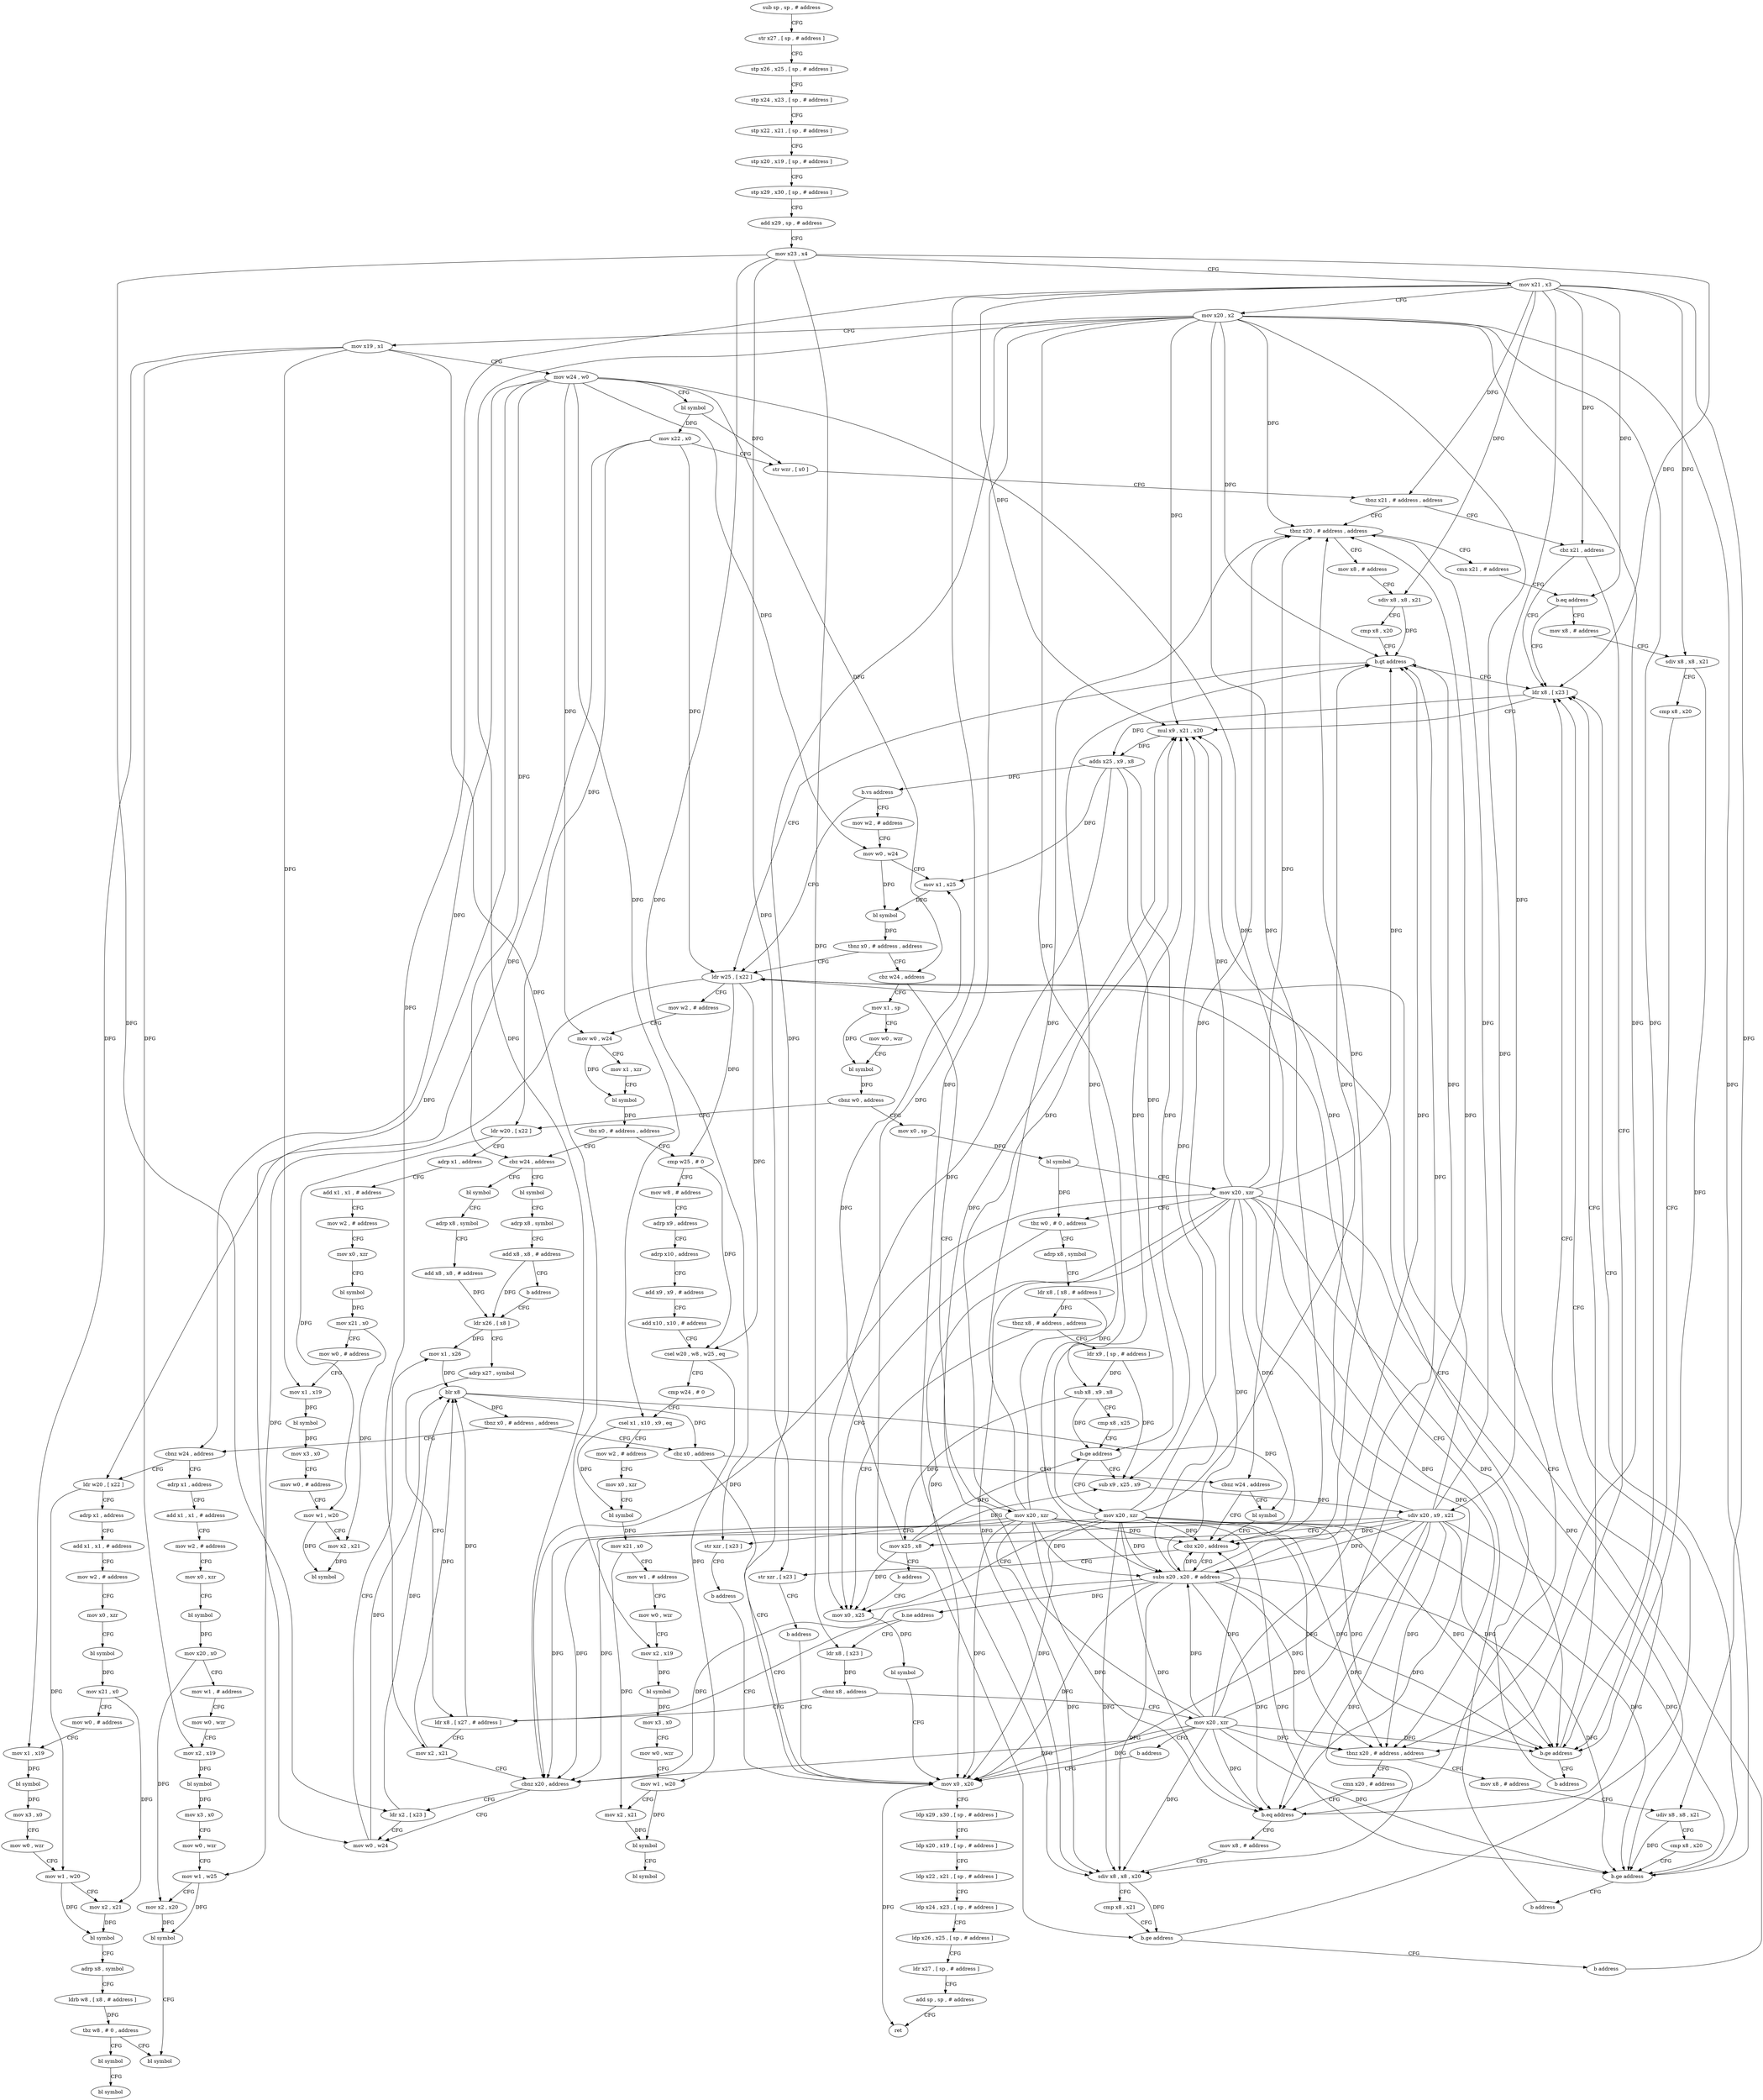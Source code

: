 digraph "func" {
"4213240" [label = "sub sp , sp , # address" ]
"4213244" [label = "str x27 , [ sp , # address ]" ]
"4213248" [label = "stp x26 , x25 , [ sp , # address ]" ]
"4213252" [label = "stp x24 , x23 , [ sp , # address ]" ]
"4213256" [label = "stp x22 , x21 , [ sp , # address ]" ]
"4213260" [label = "stp x20 , x19 , [ sp , # address ]" ]
"4213264" [label = "stp x29 , x30 , [ sp , # address ]" ]
"4213268" [label = "add x29 , sp , # address" ]
"4213272" [label = "mov x23 , x4" ]
"4213276" [label = "mov x21 , x3" ]
"4213280" [label = "mov x20 , x2" ]
"4213284" [label = "mov x19 , x1" ]
"4213288" [label = "mov w24 , w0" ]
"4213292" [label = "bl symbol" ]
"4213296" [label = "mov x22 , x0" ]
"4213300" [label = "str wzr , [ x0 ]" ]
"4213304" [label = "tbnz x21 , # address , address" ]
"4213336" [label = "tbnz x20 , # address , address" ]
"4213308" [label = "cbz x21 , address" ]
"4213396" [label = "mov x8 , # address" ]
"4213340" [label = "cmn x21 , # address" ]
"4213412" [label = "ldr x8 , [ x23 ]" ]
"4213312" [label = "tbnz x20 , # address , address" ]
"4213400" [label = "sdiv x8 , x8 , x21" ]
"4213404" [label = "cmp x8 , x20" ]
"4213408" [label = "b.gt address" ]
"4213464" [label = "ldr w25 , [ x22 ]" ]
"4213344" [label = "b.eq address" ]
"4213348" [label = "mov x8 , # address" ]
"4213416" [label = "mul x9 , x21 , x20" ]
"4213420" [label = "adds x25 , x9 , x8" ]
"4213424" [label = "b.vs address" ]
"4213428" [label = "mov w2 , # address" ]
"4213368" [label = "cmn x20 , # address" ]
"4213316" [label = "mov x8 , # address" ]
"4213468" [label = "mov w2 , # address" ]
"4213472" [label = "mov w0 , w24" ]
"4213476" [label = "mov x1 , xzr" ]
"4213480" [label = "bl symbol" ]
"4213484" [label = "tbz x0 , # address , address" ]
"4213880" [label = "cmp w25 , # 0" ]
"4213488" [label = "cbz w24 , address" ]
"4213352" [label = "sdiv x8 , x8 , x21" ]
"4213356" [label = "cmp x8 , x20" ]
"4213360" [label = "b.ge address" ]
"4213364" [label = "b address" ]
"4213432" [label = "mov w0 , w24" ]
"4213436" [label = "mov x1 , x25" ]
"4213440" [label = "bl symbol" ]
"4213444" [label = "tbnz x0 , # address , address" ]
"4213448" [label = "cbz w24 , address" ]
"4213372" [label = "b.eq address" ]
"4213376" [label = "mov x8 , # address" ]
"4213320" [label = "udiv x8 , x8 , x21" ]
"4213324" [label = "cmp x8 , x20" ]
"4213328" [label = "b.ge address" ]
"4213332" [label = "b address" ]
"4213884" [label = "mov w8 , # address" ]
"4213888" [label = "adrp x9 , address" ]
"4213892" [label = "adrp x10 , address" ]
"4213896" [label = "add x9 , x9 , # address" ]
"4213900" [label = "add x10 , x10 , # address" ]
"4213904" [label = "csel w20 , w8 , w25 , eq" ]
"4213908" [label = "cmp w24 , # 0" ]
"4213912" [label = "csel x1 , x10 , x9 , eq" ]
"4213916" [label = "mov w2 , # address" ]
"4213920" [label = "mov x0 , xzr" ]
"4213924" [label = "bl symbol" ]
"4213928" [label = "mov x21 , x0" ]
"4213932" [label = "mov w1 , # address" ]
"4213936" [label = "mov w0 , wzr" ]
"4213940" [label = "mov x2 , x19" ]
"4213944" [label = "bl symbol" ]
"4213948" [label = "mov x3 , x0" ]
"4213952" [label = "mov w0 , wzr" ]
"4213956" [label = "mov w1 , w20" ]
"4213960" [label = "mov x2 , x21" ]
"4213964" [label = "bl symbol" ]
"4213968" [label = "bl symbol" ]
"4213508" [label = "bl symbol" ]
"4213492" [label = "bl symbol" ]
"4213608" [label = "mov x1 , sp" ]
"4213452" [label = "mov x20 , xzr" ]
"4213380" [label = "sdiv x8 , x8 , x20" ]
"4213384" [label = "cmp x8 , x21" ]
"4213388" [label = "b.ge address" ]
"4213392" [label = "b address" ]
"4213512" [label = "adrp x8 , symbol" ]
"4213516" [label = "add x8 , x8 , # address" ]
"4213520" [label = "ldr x26 , [ x8 ]" ]
"4213496" [label = "adrp x8 , symbol" ]
"4213500" [label = "add x8 , x8 , # address" ]
"4213504" [label = "b address" ]
"4213612" [label = "mov w0 , wzr" ]
"4213616" [label = "bl symbol" ]
"4213620" [label = "cbnz w0 , address" ]
"4213972" [label = "ldr w20 , [ x22 ]" ]
"4213624" [label = "mov x0 , sp" ]
"4213456" [label = "str xzr , [ x23 ]" ]
"4213460" [label = "b address" ]
"4213696" [label = "mov x0 , x20" ]
"4213544" [label = "mov w0 , w24" ]
"4213548" [label = "mov x1 , x26" ]
"4213552" [label = "blr x8" ]
"4213556" [label = "tbnz x0 , # address , address" ]
"4213732" [label = "cbnz w24 , address" ]
"4213560" [label = "cbz x0 , address" ]
"4213540" [label = "ldr x2 , [ x23 ]" ]
"4213524" [label = "adrp x27 , symbol" ]
"4213528" [label = "ldr x8 , [ x27 , # address ]" ]
"4213976" [label = "adrp x1 , address" ]
"4213980" [label = "add x1 , x1 , # address" ]
"4213984" [label = "mov w2 , # address" ]
"4213988" [label = "mov x0 , xzr" ]
"4213992" [label = "bl symbol" ]
"4213996" [label = "mov x21 , x0" ]
"4214000" [label = "mov w0 , # address" ]
"4214004" [label = "mov x1 , x19" ]
"4214008" [label = "bl symbol" ]
"4214012" [label = "mov x3 , x0" ]
"4214016" [label = "mov w0 , # address" ]
"4214020" [label = "mov w1 , w20" ]
"4214024" [label = "mov x2 , x21" ]
"4214028" [label = "bl symbol" ]
"4213628" [label = "bl symbol" ]
"4213632" [label = "mov x20 , xzr" ]
"4213636" [label = "tbz w0 , # 0 , address" ]
"4213688" [label = "mov x0 , x25" ]
"4213640" [label = "adrp x8 , symbol" ]
"4213700" [label = "ldp x29 , x30 , [ sp , # address ]" ]
"4213704" [label = "ldp x20 , x19 , [ sp , # address ]" ]
"4213708" [label = "ldp x22 , x21 , [ sp , # address ]" ]
"4213712" [label = "ldp x24 , x23 , [ sp , # address ]" ]
"4213716" [label = "ldp x26 , x25 , [ sp , # address ]" ]
"4213720" [label = "ldr x27 , [ sp , # address ]" ]
"4213724" [label = "add sp , sp , # address" ]
"4213728" [label = "ret" ]
"4213816" [label = "adrp x1 , address" ]
"4213736" [label = "ldr w20 , [ x22 ]" ]
"4213564" [label = "cbnz w24 , address" ]
"4213692" [label = "bl symbol" ]
"4213644" [label = "ldr x8 , [ x8 , # address ]" ]
"4213648" [label = "tbnz x8 , # address , address" ]
"4213652" [label = "ldr x9 , [ sp , # address ]" ]
"4213820" [label = "add x1 , x1 , # address" ]
"4213824" [label = "mov w2 , # address" ]
"4213828" [label = "mov x0 , xzr" ]
"4213832" [label = "bl symbol" ]
"4213836" [label = "mov x20 , x0" ]
"4213840" [label = "mov w1 , # address" ]
"4213844" [label = "mov w0 , wzr" ]
"4213848" [label = "mov x2 , x19" ]
"4213852" [label = "bl symbol" ]
"4213856" [label = "mov x3 , x0" ]
"4213860" [label = "mov w0 , wzr" ]
"4213864" [label = "mov w1 , w25" ]
"4213868" [label = "mov x2 , x20" ]
"4213872" [label = "bl symbol" ]
"4213876" [label = "bl symbol" ]
"4213740" [label = "adrp x1 , address" ]
"4213744" [label = "add x1 , x1 , # address" ]
"4213748" [label = "mov w2 , # address" ]
"4213752" [label = "mov x0 , xzr" ]
"4213756" [label = "bl symbol" ]
"4213760" [label = "mov x21 , x0" ]
"4213764" [label = "mov w0 , # address" ]
"4213768" [label = "mov x1 , x19" ]
"4213772" [label = "bl symbol" ]
"4213776" [label = "mov x3 , x0" ]
"4213780" [label = "mov w0 , wzr" ]
"4213784" [label = "mov w1 , w20" ]
"4213788" [label = "mov x2 , x21" ]
"4213792" [label = "bl symbol" ]
"4213796" [label = "adrp x8 , symbol" ]
"4213800" [label = "ldrb w8 , [ x8 , # address ]" ]
"4213804" [label = "tbz w8 , # 0 , address" ]
"4213808" [label = "bl symbol" ]
"4213572" [label = "cbz x20 , address" ]
"4213568" [label = "bl symbol" ]
"4213656" [label = "sub x8 , x9 , x8" ]
"4213660" [label = "cmp x8 , x25" ]
"4213664" [label = "b.ge address" ]
"4213684" [label = "mov x20 , xzr" ]
"4213668" [label = "sub x9 , x25 , x9" ]
"4213812" [label = "bl symbol" ]
"4213600" [label = "str xzr , [ x23 ]" ]
"4213576" [label = "subs x20 , x20 , # address" ]
"4213672" [label = "sdiv x20 , x9 , x21" ]
"4213676" [label = "mov x25 , x8" ]
"4213680" [label = "b address" ]
"4213604" [label = "b address" ]
"4213580" [label = "b.ne address" ]
"4213584" [label = "ldr x8 , [ x23 ]" ]
"4213532" [label = "mov x2 , x21" ]
"4213536" [label = "cbnz x20 , address" ]
"4213588" [label = "cbnz x8 , address" ]
"4213592" [label = "mov x20 , xzr" ]
"4213596" [label = "b address" ]
"4213240" -> "4213244" [ label = "CFG" ]
"4213244" -> "4213248" [ label = "CFG" ]
"4213248" -> "4213252" [ label = "CFG" ]
"4213252" -> "4213256" [ label = "CFG" ]
"4213256" -> "4213260" [ label = "CFG" ]
"4213260" -> "4213264" [ label = "CFG" ]
"4213264" -> "4213268" [ label = "CFG" ]
"4213268" -> "4213272" [ label = "CFG" ]
"4213272" -> "4213276" [ label = "CFG" ]
"4213272" -> "4213412" [ label = "DFG" ]
"4213272" -> "4213456" [ label = "DFG" ]
"4213272" -> "4213540" [ label = "DFG" ]
"4213272" -> "4213600" [ label = "DFG" ]
"4213272" -> "4213584" [ label = "DFG" ]
"4213276" -> "4213280" [ label = "CFG" ]
"4213276" -> "4213304" [ label = "DFG" ]
"4213276" -> "4213308" [ label = "DFG" ]
"4213276" -> "4213400" [ label = "DFG" ]
"4213276" -> "4213344" [ label = "DFG" ]
"4213276" -> "4213416" [ label = "DFG" ]
"4213276" -> "4213352" [ label = "DFG" ]
"4213276" -> "4213320" [ label = "DFG" ]
"4213276" -> "4213388" [ label = "DFG" ]
"4213276" -> "4213532" [ label = "DFG" ]
"4213276" -> "4213672" [ label = "DFG" ]
"4213280" -> "4213284" [ label = "CFG" ]
"4213280" -> "4213336" [ label = "DFG" ]
"4213280" -> "4213408" [ label = "DFG" ]
"4213280" -> "4213416" [ label = "DFG" ]
"4213280" -> "4213312" [ label = "DFG" ]
"4213280" -> "4213360" [ label = "DFG" ]
"4213280" -> "4213372" [ label = "DFG" ]
"4213280" -> "4213328" [ label = "DFG" ]
"4213280" -> "4213380" [ label = "DFG" ]
"4213280" -> "4213696" [ label = "DFG" ]
"4213280" -> "4213536" [ label = "DFG" ]
"4213280" -> "4213572" [ label = "DFG" ]
"4213280" -> "4213576" [ label = "DFG" ]
"4213284" -> "4213288" [ label = "CFG" ]
"4213284" -> "4214004" [ label = "DFG" ]
"4213284" -> "4213940" [ label = "DFG" ]
"4213284" -> "4213848" [ label = "DFG" ]
"4213284" -> "4213768" [ label = "DFG" ]
"4213288" -> "4213292" [ label = "CFG" ]
"4213288" -> "4213472" [ label = "DFG" ]
"4213288" -> "4213432" [ label = "DFG" ]
"4213288" -> "4213488" [ label = "DFG" ]
"4213288" -> "4213448" [ label = "DFG" ]
"4213288" -> "4213912" [ label = "DFG" ]
"4213288" -> "4213544" [ label = "DFG" ]
"4213288" -> "4213732" [ label = "DFG" ]
"4213288" -> "4213564" [ label = "DFG" ]
"4213292" -> "4213296" [ label = "DFG" ]
"4213292" -> "4213300" [ label = "DFG" ]
"4213296" -> "4213300" [ label = "CFG" ]
"4213296" -> "4213464" [ label = "DFG" ]
"4213296" -> "4213972" [ label = "DFG" ]
"4213296" -> "4213736" [ label = "DFG" ]
"4213300" -> "4213304" [ label = "CFG" ]
"4213304" -> "4213336" [ label = "CFG" ]
"4213304" -> "4213308" [ label = "CFG" ]
"4213336" -> "4213396" [ label = "CFG" ]
"4213336" -> "4213340" [ label = "CFG" ]
"4213308" -> "4213412" [ label = "CFG" ]
"4213308" -> "4213312" [ label = "CFG" ]
"4213396" -> "4213400" [ label = "CFG" ]
"4213340" -> "4213344" [ label = "CFG" ]
"4213412" -> "4213416" [ label = "CFG" ]
"4213412" -> "4213420" [ label = "DFG" ]
"4213312" -> "4213368" [ label = "CFG" ]
"4213312" -> "4213316" [ label = "CFG" ]
"4213400" -> "4213404" [ label = "CFG" ]
"4213400" -> "4213408" [ label = "DFG" ]
"4213404" -> "4213408" [ label = "CFG" ]
"4213408" -> "4213464" [ label = "CFG" ]
"4213408" -> "4213412" [ label = "CFG" ]
"4213464" -> "4213468" [ label = "CFG" ]
"4213464" -> "4213880" [ label = "DFG" ]
"4213464" -> "4213904" [ label = "DFG" ]
"4213464" -> "4213864" [ label = "DFG" ]
"4213344" -> "4213412" [ label = "CFG" ]
"4213344" -> "4213348" [ label = "CFG" ]
"4213348" -> "4213352" [ label = "CFG" ]
"4213416" -> "4213420" [ label = "DFG" ]
"4213420" -> "4213424" [ label = "DFG" ]
"4213420" -> "4213436" [ label = "DFG" ]
"4213420" -> "4213688" [ label = "DFG" ]
"4213420" -> "4213664" [ label = "DFG" ]
"4213420" -> "4213668" [ label = "DFG" ]
"4213424" -> "4213464" [ label = "CFG" ]
"4213424" -> "4213428" [ label = "CFG" ]
"4213428" -> "4213432" [ label = "CFG" ]
"4213368" -> "4213372" [ label = "CFG" ]
"4213316" -> "4213320" [ label = "CFG" ]
"4213468" -> "4213472" [ label = "CFG" ]
"4213472" -> "4213476" [ label = "CFG" ]
"4213472" -> "4213480" [ label = "DFG" ]
"4213476" -> "4213480" [ label = "CFG" ]
"4213480" -> "4213484" [ label = "DFG" ]
"4213484" -> "4213880" [ label = "CFG" ]
"4213484" -> "4213488" [ label = "CFG" ]
"4213880" -> "4213884" [ label = "CFG" ]
"4213880" -> "4213904" [ label = "DFG" ]
"4213488" -> "4213508" [ label = "CFG" ]
"4213488" -> "4213492" [ label = "CFG" ]
"4213352" -> "4213356" [ label = "CFG" ]
"4213352" -> "4213360" [ label = "DFG" ]
"4213356" -> "4213360" [ label = "CFG" ]
"4213360" -> "4213412" [ label = "CFG" ]
"4213360" -> "4213364" [ label = "CFG" ]
"4213364" -> "4213464" [ label = "CFG" ]
"4213432" -> "4213436" [ label = "CFG" ]
"4213432" -> "4213440" [ label = "DFG" ]
"4213436" -> "4213440" [ label = "DFG" ]
"4213440" -> "4213444" [ label = "DFG" ]
"4213444" -> "4213464" [ label = "CFG" ]
"4213444" -> "4213448" [ label = "CFG" ]
"4213448" -> "4213608" [ label = "CFG" ]
"4213448" -> "4213452" [ label = "CFG" ]
"4213372" -> "4213412" [ label = "CFG" ]
"4213372" -> "4213376" [ label = "CFG" ]
"4213376" -> "4213380" [ label = "CFG" ]
"4213320" -> "4213324" [ label = "CFG" ]
"4213320" -> "4213328" [ label = "DFG" ]
"4213324" -> "4213328" [ label = "CFG" ]
"4213328" -> "4213412" [ label = "CFG" ]
"4213328" -> "4213332" [ label = "CFG" ]
"4213332" -> "4213464" [ label = "CFG" ]
"4213884" -> "4213888" [ label = "CFG" ]
"4213888" -> "4213892" [ label = "CFG" ]
"4213892" -> "4213896" [ label = "CFG" ]
"4213896" -> "4213900" [ label = "CFG" ]
"4213900" -> "4213904" [ label = "CFG" ]
"4213904" -> "4213908" [ label = "CFG" ]
"4213904" -> "4213956" [ label = "DFG" ]
"4213908" -> "4213912" [ label = "CFG" ]
"4213912" -> "4213916" [ label = "CFG" ]
"4213912" -> "4213924" [ label = "DFG" ]
"4213916" -> "4213920" [ label = "CFG" ]
"4213920" -> "4213924" [ label = "CFG" ]
"4213924" -> "4213928" [ label = "DFG" ]
"4213928" -> "4213932" [ label = "CFG" ]
"4213928" -> "4213960" [ label = "DFG" ]
"4213932" -> "4213936" [ label = "CFG" ]
"4213936" -> "4213940" [ label = "CFG" ]
"4213940" -> "4213944" [ label = "DFG" ]
"4213944" -> "4213948" [ label = "DFG" ]
"4213948" -> "4213952" [ label = "CFG" ]
"4213952" -> "4213956" [ label = "CFG" ]
"4213956" -> "4213960" [ label = "CFG" ]
"4213956" -> "4213964" [ label = "DFG" ]
"4213960" -> "4213964" [ label = "DFG" ]
"4213964" -> "4213968" [ label = "CFG" ]
"4213508" -> "4213512" [ label = "CFG" ]
"4213492" -> "4213496" [ label = "CFG" ]
"4213608" -> "4213612" [ label = "CFG" ]
"4213608" -> "4213616" [ label = "DFG" ]
"4213452" -> "4213456" [ label = "CFG" ]
"4213452" -> "4213336" [ label = "DFG" ]
"4213452" -> "4213408" [ label = "DFG" ]
"4213452" -> "4213416" [ label = "DFG" ]
"4213452" -> "4213312" [ label = "DFG" ]
"4213452" -> "4213360" [ label = "DFG" ]
"4213452" -> "4213372" [ label = "DFG" ]
"4213452" -> "4213328" [ label = "DFG" ]
"4213452" -> "4213380" [ label = "DFG" ]
"4213452" -> "4213696" [ label = "DFG" ]
"4213452" -> "4213536" [ label = "DFG" ]
"4213452" -> "4213572" [ label = "DFG" ]
"4213452" -> "4213576" [ label = "DFG" ]
"4213380" -> "4213384" [ label = "CFG" ]
"4213380" -> "4213388" [ label = "DFG" ]
"4213384" -> "4213388" [ label = "CFG" ]
"4213388" -> "4213412" [ label = "CFG" ]
"4213388" -> "4213392" [ label = "CFG" ]
"4213392" -> "4213464" [ label = "CFG" ]
"4213512" -> "4213516" [ label = "CFG" ]
"4213516" -> "4213520" [ label = "DFG" ]
"4213520" -> "4213524" [ label = "CFG" ]
"4213520" -> "4213548" [ label = "DFG" ]
"4213496" -> "4213500" [ label = "CFG" ]
"4213500" -> "4213504" [ label = "CFG" ]
"4213500" -> "4213520" [ label = "DFG" ]
"4213504" -> "4213520" [ label = "CFG" ]
"4213612" -> "4213616" [ label = "CFG" ]
"4213616" -> "4213620" [ label = "DFG" ]
"4213620" -> "4213972" [ label = "CFG" ]
"4213620" -> "4213624" [ label = "CFG" ]
"4213972" -> "4213976" [ label = "CFG" ]
"4213972" -> "4214020" [ label = "DFG" ]
"4213624" -> "4213628" [ label = "DFG" ]
"4213456" -> "4213460" [ label = "CFG" ]
"4213460" -> "4213696" [ label = "CFG" ]
"4213696" -> "4213700" [ label = "CFG" ]
"4213696" -> "4213728" [ label = "DFG" ]
"4213544" -> "4213548" [ label = "CFG" ]
"4213544" -> "4213552" [ label = "DFG" ]
"4213548" -> "4213552" [ label = "DFG" ]
"4213552" -> "4213556" [ label = "DFG" ]
"4213552" -> "4213560" [ label = "DFG" ]
"4213552" -> "4213568" [ label = "DFG" ]
"4213556" -> "4213732" [ label = "CFG" ]
"4213556" -> "4213560" [ label = "CFG" ]
"4213732" -> "4213816" [ label = "CFG" ]
"4213732" -> "4213736" [ label = "CFG" ]
"4213560" -> "4213696" [ label = "CFG" ]
"4213560" -> "4213564" [ label = "CFG" ]
"4213540" -> "4213544" [ label = "CFG" ]
"4213540" -> "4213552" [ label = "DFG" ]
"4213524" -> "4213528" [ label = "CFG" ]
"4213528" -> "4213532" [ label = "CFG" ]
"4213528" -> "4213552" [ label = "DFG" ]
"4213976" -> "4213980" [ label = "CFG" ]
"4213980" -> "4213984" [ label = "CFG" ]
"4213984" -> "4213988" [ label = "CFG" ]
"4213988" -> "4213992" [ label = "CFG" ]
"4213992" -> "4213996" [ label = "DFG" ]
"4213996" -> "4214000" [ label = "CFG" ]
"4213996" -> "4214024" [ label = "DFG" ]
"4214000" -> "4214004" [ label = "CFG" ]
"4214004" -> "4214008" [ label = "DFG" ]
"4214008" -> "4214012" [ label = "DFG" ]
"4214012" -> "4214016" [ label = "CFG" ]
"4214016" -> "4214020" [ label = "CFG" ]
"4214020" -> "4214024" [ label = "CFG" ]
"4214020" -> "4214028" [ label = "DFG" ]
"4214024" -> "4214028" [ label = "DFG" ]
"4213628" -> "4213632" [ label = "CFG" ]
"4213628" -> "4213636" [ label = "DFG" ]
"4213632" -> "4213636" [ label = "CFG" ]
"4213632" -> "4213336" [ label = "DFG" ]
"4213632" -> "4213408" [ label = "DFG" ]
"4213632" -> "4213416" [ label = "DFG" ]
"4213632" -> "4213312" [ label = "DFG" ]
"4213632" -> "4213360" [ label = "DFG" ]
"4213632" -> "4213372" [ label = "DFG" ]
"4213632" -> "4213328" [ label = "DFG" ]
"4213632" -> "4213380" [ label = "DFG" ]
"4213632" -> "4213696" [ label = "DFG" ]
"4213632" -> "4213536" [ label = "DFG" ]
"4213632" -> "4213572" [ label = "DFG" ]
"4213632" -> "4213576" [ label = "DFG" ]
"4213636" -> "4213688" [ label = "CFG" ]
"4213636" -> "4213640" [ label = "CFG" ]
"4213688" -> "4213692" [ label = "DFG" ]
"4213640" -> "4213644" [ label = "CFG" ]
"4213700" -> "4213704" [ label = "CFG" ]
"4213704" -> "4213708" [ label = "CFG" ]
"4213708" -> "4213712" [ label = "CFG" ]
"4213712" -> "4213716" [ label = "CFG" ]
"4213716" -> "4213720" [ label = "CFG" ]
"4213720" -> "4213724" [ label = "CFG" ]
"4213724" -> "4213728" [ label = "CFG" ]
"4213816" -> "4213820" [ label = "CFG" ]
"4213736" -> "4213740" [ label = "CFG" ]
"4213736" -> "4213784" [ label = "DFG" ]
"4213564" -> "4213572" [ label = "CFG" ]
"4213564" -> "4213568" [ label = "CFG" ]
"4213692" -> "4213696" [ label = "CFG" ]
"4213644" -> "4213648" [ label = "DFG" ]
"4213644" -> "4213656" [ label = "DFG" ]
"4213648" -> "4213688" [ label = "CFG" ]
"4213648" -> "4213652" [ label = "CFG" ]
"4213652" -> "4213656" [ label = "DFG" ]
"4213652" -> "4213668" [ label = "DFG" ]
"4213820" -> "4213824" [ label = "CFG" ]
"4213824" -> "4213828" [ label = "CFG" ]
"4213828" -> "4213832" [ label = "CFG" ]
"4213832" -> "4213836" [ label = "DFG" ]
"4213836" -> "4213840" [ label = "CFG" ]
"4213836" -> "4213868" [ label = "DFG" ]
"4213840" -> "4213844" [ label = "CFG" ]
"4213844" -> "4213848" [ label = "CFG" ]
"4213848" -> "4213852" [ label = "DFG" ]
"4213852" -> "4213856" [ label = "DFG" ]
"4213856" -> "4213860" [ label = "CFG" ]
"4213860" -> "4213864" [ label = "CFG" ]
"4213864" -> "4213868" [ label = "CFG" ]
"4213864" -> "4213872" [ label = "DFG" ]
"4213868" -> "4213872" [ label = "DFG" ]
"4213872" -> "4213876" [ label = "CFG" ]
"4213740" -> "4213744" [ label = "CFG" ]
"4213744" -> "4213748" [ label = "CFG" ]
"4213748" -> "4213752" [ label = "CFG" ]
"4213752" -> "4213756" [ label = "CFG" ]
"4213756" -> "4213760" [ label = "DFG" ]
"4213760" -> "4213764" [ label = "CFG" ]
"4213760" -> "4213788" [ label = "DFG" ]
"4213764" -> "4213768" [ label = "CFG" ]
"4213768" -> "4213772" [ label = "DFG" ]
"4213772" -> "4213776" [ label = "DFG" ]
"4213776" -> "4213780" [ label = "CFG" ]
"4213780" -> "4213784" [ label = "CFG" ]
"4213784" -> "4213788" [ label = "CFG" ]
"4213784" -> "4213792" [ label = "DFG" ]
"4213788" -> "4213792" [ label = "DFG" ]
"4213792" -> "4213796" [ label = "CFG" ]
"4213796" -> "4213800" [ label = "CFG" ]
"4213800" -> "4213804" [ label = "DFG" ]
"4213804" -> "4213876" [ label = "CFG" ]
"4213804" -> "4213808" [ label = "CFG" ]
"4213808" -> "4213812" [ label = "CFG" ]
"4213572" -> "4213600" [ label = "CFG" ]
"4213572" -> "4213576" [ label = "CFG" ]
"4213568" -> "4213572" [ label = "CFG" ]
"4213656" -> "4213660" [ label = "CFG" ]
"4213656" -> "4213664" [ label = "DFG" ]
"4213656" -> "4213676" [ label = "DFG" ]
"4213660" -> "4213664" [ label = "CFG" ]
"4213664" -> "4213684" [ label = "CFG" ]
"4213664" -> "4213668" [ label = "CFG" ]
"4213684" -> "4213688" [ label = "CFG" ]
"4213684" -> "4213336" [ label = "DFG" ]
"4213684" -> "4213408" [ label = "DFG" ]
"4213684" -> "4213416" [ label = "DFG" ]
"4213684" -> "4213312" [ label = "DFG" ]
"4213684" -> "4213360" [ label = "DFG" ]
"4213684" -> "4213372" [ label = "DFG" ]
"4213684" -> "4213328" [ label = "DFG" ]
"4213684" -> "4213380" [ label = "DFG" ]
"4213684" -> "4213696" [ label = "DFG" ]
"4213684" -> "4213536" [ label = "DFG" ]
"4213684" -> "4213572" [ label = "DFG" ]
"4213684" -> "4213576" [ label = "DFG" ]
"4213668" -> "4213672" [ label = "DFG" ]
"4213600" -> "4213604" [ label = "CFG" ]
"4213576" -> "4213580" [ label = "DFG" ]
"4213576" -> "4213336" [ label = "DFG" ]
"4213576" -> "4213408" [ label = "DFG" ]
"4213576" -> "4213416" [ label = "DFG" ]
"4213576" -> "4213312" [ label = "DFG" ]
"4213576" -> "4213360" [ label = "DFG" ]
"4213576" -> "4213372" [ label = "DFG" ]
"4213576" -> "4213328" [ label = "DFG" ]
"4213576" -> "4213380" [ label = "DFG" ]
"4213576" -> "4213696" [ label = "DFG" ]
"4213576" -> "4213536" [ label = "DFG" ]
"4213576" -> "4213572" [ label = "DFG" ]
"4213672" -> "4213676" [ label = "CFG" ]
"4213672" -> "4213336" [ label = "DFG" ]
"4213672" -> "4213408" [ label = "DFG" ]
"4213672" -> "4213416" [ label = "DFG" ]
"4213672" -> "4213312" [ label = "DFG" ]
"4213672" -> "4213360" [ label = "DFG" ]
"4213672" -> "4213372" [ label = "DFG" ]
"4213672" -> "4213328" [ label = "DFG" ]
"4213672" -> "4213380" [ label = "DFG" ]
"4213672" -> "4213696" [ label = "DFG" ]
"4213672" -> "4213536" [ label = "DFG" ]
"4213672" -> "4213572" [ label = "DFG" ]
"4213672" -> "4213576" [ label = "DFG" ]
"4213676" -> "4213680" [ label = "CFG" ]
"4213676" -> "4213436" [ label = "DFG" ]
"4213676" -> "4213688" [ label = "DFG" ]
"4213676" -> "4213664" [ label = "DFG" ]
"4213676" -> "4213668" [ label = "DFG" ]
"4213680" -> "4213688" [ label = "CFG" ]
"4213604" -> "4213696" [ label = "CFG" ]
"4213580" -> "4213528" [ label = "CFG" ]
"4213580" -> "4213584" [ label = "CFG" ]
"4213584" -> "4213588" [ label = "DFG" ]
"4213532" -> "4213536" [ label = "CFG" ]
"4213532" -> "4213552" [ label = "DFG" ]
"4213536" -> "4213544" [ label = "CFG" ]
"4213536" -> "4213540" [ label = "CFG" ]
"4213588" -> "4213528" [ label = "CFG" ]
"4213588" -> "4213592" [ label = "CFG" ]
"4213592" -> "4213596" [ label = "CFG" ]
"4213592" -> "4213336" [ label = "DFG" ]
"4213592" -> "4213408" [ label = "DFG" ]
"4213592" -> "4213416" [ label = "DFG" ]
"4213592" -> "4213312" [ label = "DFG" ]
"4213592" -> "4213360" [ label = "DFG" ]
"4213592" -> "4213372" [ label = "DFG" ]
"4213592" -> "4213328" [ label = "DFG" ]
"4213592" -> "4213380" [ label = "DFG" ]
"4213592" -> "4213696" [ label = "DFG" ]
"4213592" -> "4213536" [ label = "DFG" ]
"4213592" -> "4213572" [ label = "DFG" ]
"4213592" -> "4213576" [ label = "DFG" ]
"4213596" -> "4213696" [ label = "CFG" ]
}
